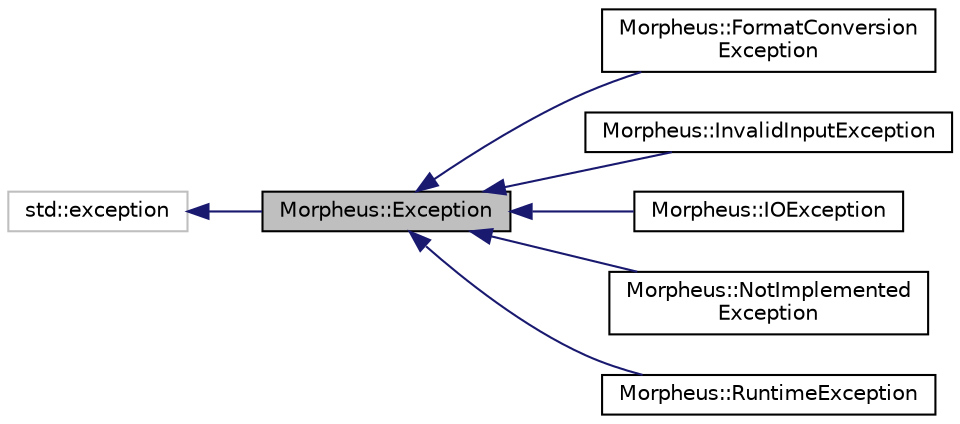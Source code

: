 digraph "Morpheus::Exception"
{
 // LATEX_PDF_SIZE
  edge [fontname="Helvetica",fontsize="10",labelfontname="Helvetica",labelfontsize="10"];
  node [fontname="Helvetica",fontsize="10",shape=record];
  rankdir="LR";
  Node1 [label="Morpheus::Exception",height=0.2,width=0.4,color="black", fillcolor="grey75", style="filled", fontcolor="black",tooltip=" "];
  Node2 -> Node1 [dir="back",color="midnightblue",fontsize="10",style="solid",fontname="Helvetica"];
  Node2 [label="std::exception",height=0.2,width=0.4,color="grey75", fillcolor="white", style="filled",tooltip=" "];
  Node1 -> Node3 [dir="back",color="midnightblue",fontsize="10",style="solid",fontname="Helvetica"];
  Node3 [label="Morpheus::FormatConversion\lException",height=0.2,width=0.4,color="black", fillcolor="white", style="filled",URL="$classMorpheus_1_1FormatConversionException.html",tooltip=" "];
  Node1 -> Node4 [dir="back",color="midnightblue",fontsize="10",style="solid",fontname="Helvetica"];
  Node4 [label="Morpheus::InvalidInputException",height=0.2,width=0.4,color="black", fillcolor="white", style="filled",URL="$classMorpheus_1_1InvalidInputException.html",tooltip=" "];
  Node1 -> Node5 [dir="back",color="midnightblue",fontsize="10",style="solid",fontname="Helvetica"];
  Node5 [label="Morpheus::IOException",height=0.2,width=0.4,color="black", fillcolor="white", style="filled",URL="$classMorpheus_1_1IOException.html",tooltip=" "];
  Node1 -> Node6 [dir="back",color="midnightblue",fontsize="10",style="solid",fontname="Helvetica"];
  Node6 [label="Morpheus::NotImplemented\lException",height=0.2,width=0.4,color="black", fillcolor="white", style="filled",URL="$classMorpheus_1_1NotImplementedException.html",tooltip=" "];
  Node1 -> Node7 [dir="back",color="midnightblue",fontsize="10",style="solid",fontname="Helvetica"];
  Node7 [label="Morpheus::RuntimeException",height=0.2,width=0.4,color="black", fillcolor="white", style="filled",URL="$classMorpheus_1_1RuntimeException.html",tooltip=" "];
}
